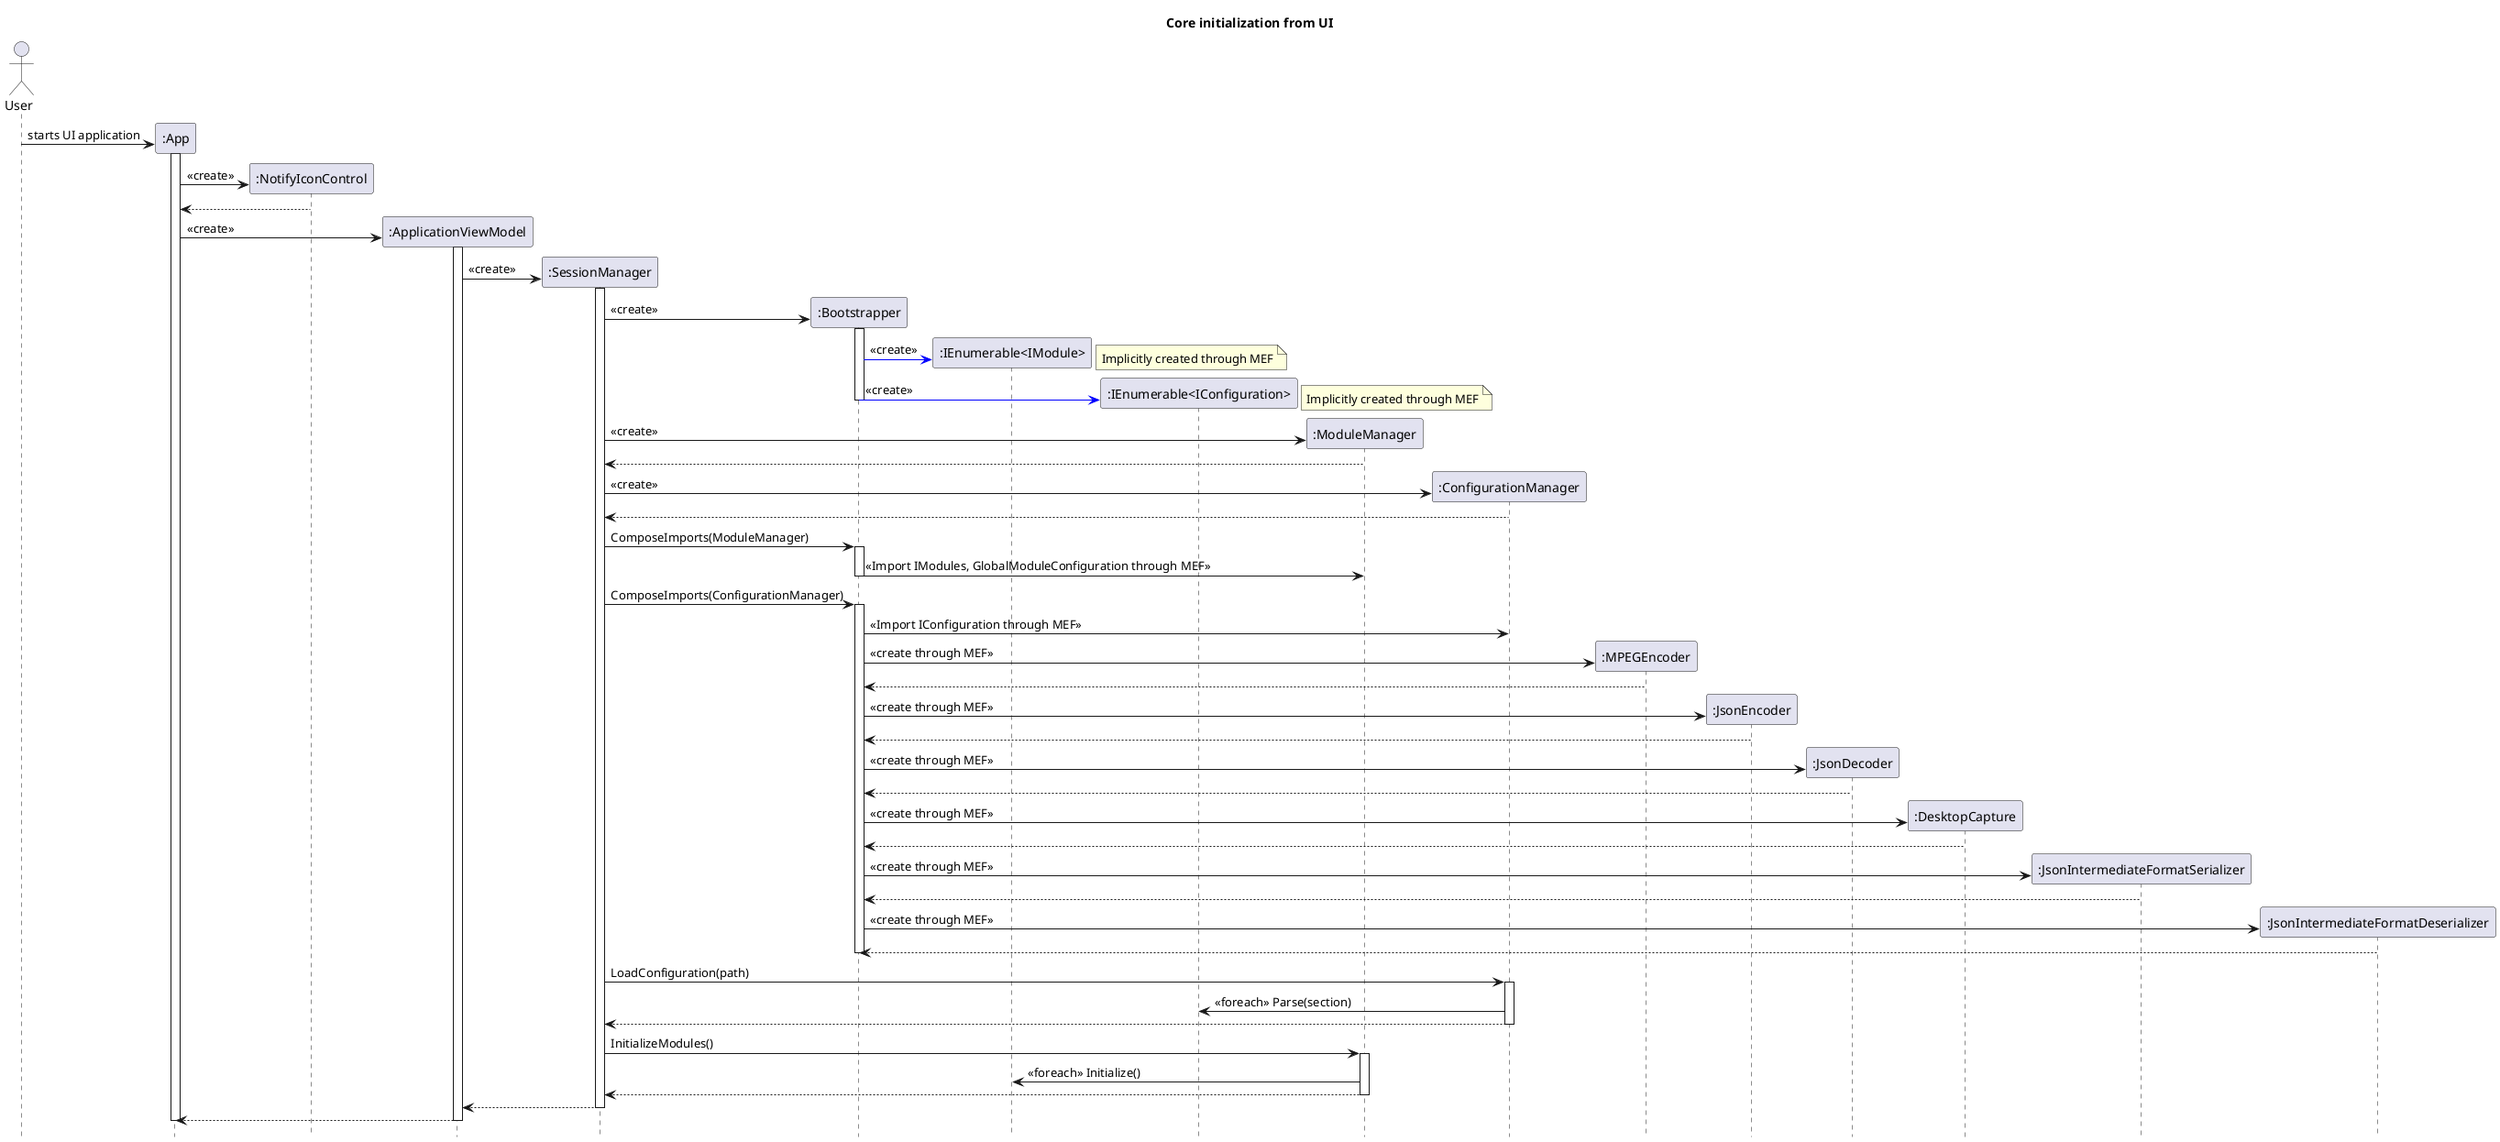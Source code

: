 @startuml
'skinparam monochrome true
hide footbox
title Core initialization from UI
actor User
create ":App" as UIApp
User -> UIApp : starts UI application
activate UIApp
create ":NotifyIconControl" as TrayIcon
UIApp -> TrayIcon : <<create>>
UIApp <-- TrayIcon
create ":ApplicationViewModel" as ApplicationViewModel
UIApp -> ApplicationViewModel : <<create>>
activate ApplicationViewModel
create ":SessionManager" as SessionManager
ApplicationViewModel -> SessionManager : <<create>>
activate SessionManager
create ":Bootstrapper" as Bootstrapper
SessionManager -> Bootstrapper : <<create>>
activate Bootstrapper
create ":IEnumerable<IModule>" as IModulesImport
Bootstrapper [#blue]-> IModulesImport : <<create>>
note right
Implicitly created through MEF
end note
create ":IEnumerable<IConfiguration>" as IConfigurationsImport
Bootstrapper [#blue]-> IConfigurationsImport : <<create>>
note right
Implicitly created through MEF
end note
deactivate Bootstrapper
create ":ModuleManager" as ModuleManager
SessionManager -> ModuleManager : <<create>>
SessionManager <-- ModuleManager
create ":ConfigurationManager" as ConfigurationManager
SessionManager -> ConfigurationManager : <<create>>
SessionManager <-- ConfigurationManager

SessionManager -> Bootstrapper : ComposeImports(ModuleManager)
activate Bootstrapper
Bootstrapper -> ModuleManager : <<Import IModules, GlobalModuleConfiguration through MEF>>
deactivate Bootstrapper
SessionManager -> Bootstrapper : ComposeImports(ConfigurationManager)
activate Bootstrapper
Bootstrapper -> ConfigurationManager : <<Import IConfiguration through MEF>>

create ":MPEGEncoder" as MPEGEncoder
Bootstrapper -> MPEGEncoder : <<create through MEF>>
Bootstrapper <-- MPEGEncoder
create ":JsonEncoder" as JsonEncoder
Bootstrapper -> JsonEncoder : <<create through MEF>>
Bootstrapper <-- JsonEncoder
create ":JsonDecoder" as JsonDecoder
Bootstrapper -> JsonDecoder : <<create through MEF>>
Bootstrapper <-- JsonDecoder
create ":DesktopCapture" as DesktopCapture
Bootstrapper -> DesktopCapture : <<create through MEF>>
Bootstrapper <-- DesktopCapture
create ":JsonIntermediateFormatSerializer" as JsonIntermediateFormatSerializer
Bootstrapper -> JsonIntermediateFormatSerializer : <<create through MEF>>
Bootstrapper <-- JsonIntermediateFormatSerializer
create ":JsonIntermediateFormatDeserializer" as JsonIntermediateFormatDeserializer
Bootstrapper -> JsonIntermediateFormatDeserializer : <<create through MEF>>
Bootstrapper <-- JsonIntermediateFormatDeserializer

deactivate Bootstrapper

SessionManager -> ConfigurationManager : LoadConfiguration(path)
activate ConfigurationManager
ConfigurationManager -> IConfigurationsImport : <<foreach>> Parse(section)
SessionManager <-- ConfigurationManager
deactivate ConfigurationManager

SessionManager -> ModuleManager : InitializeModules()
activate ModuleManager
ModuleManager -> IModulesImport : <<foreach>> Initialize()
SessionManager <-- ModuleManager
deactivate ModuleManager

ApplicationViewModel <-- SessionManager
deactivate SessionManager
UIApp <-- ApplicationViewModel
deactivate ApplicationViewModel
deactivate UIApp
@enduml
